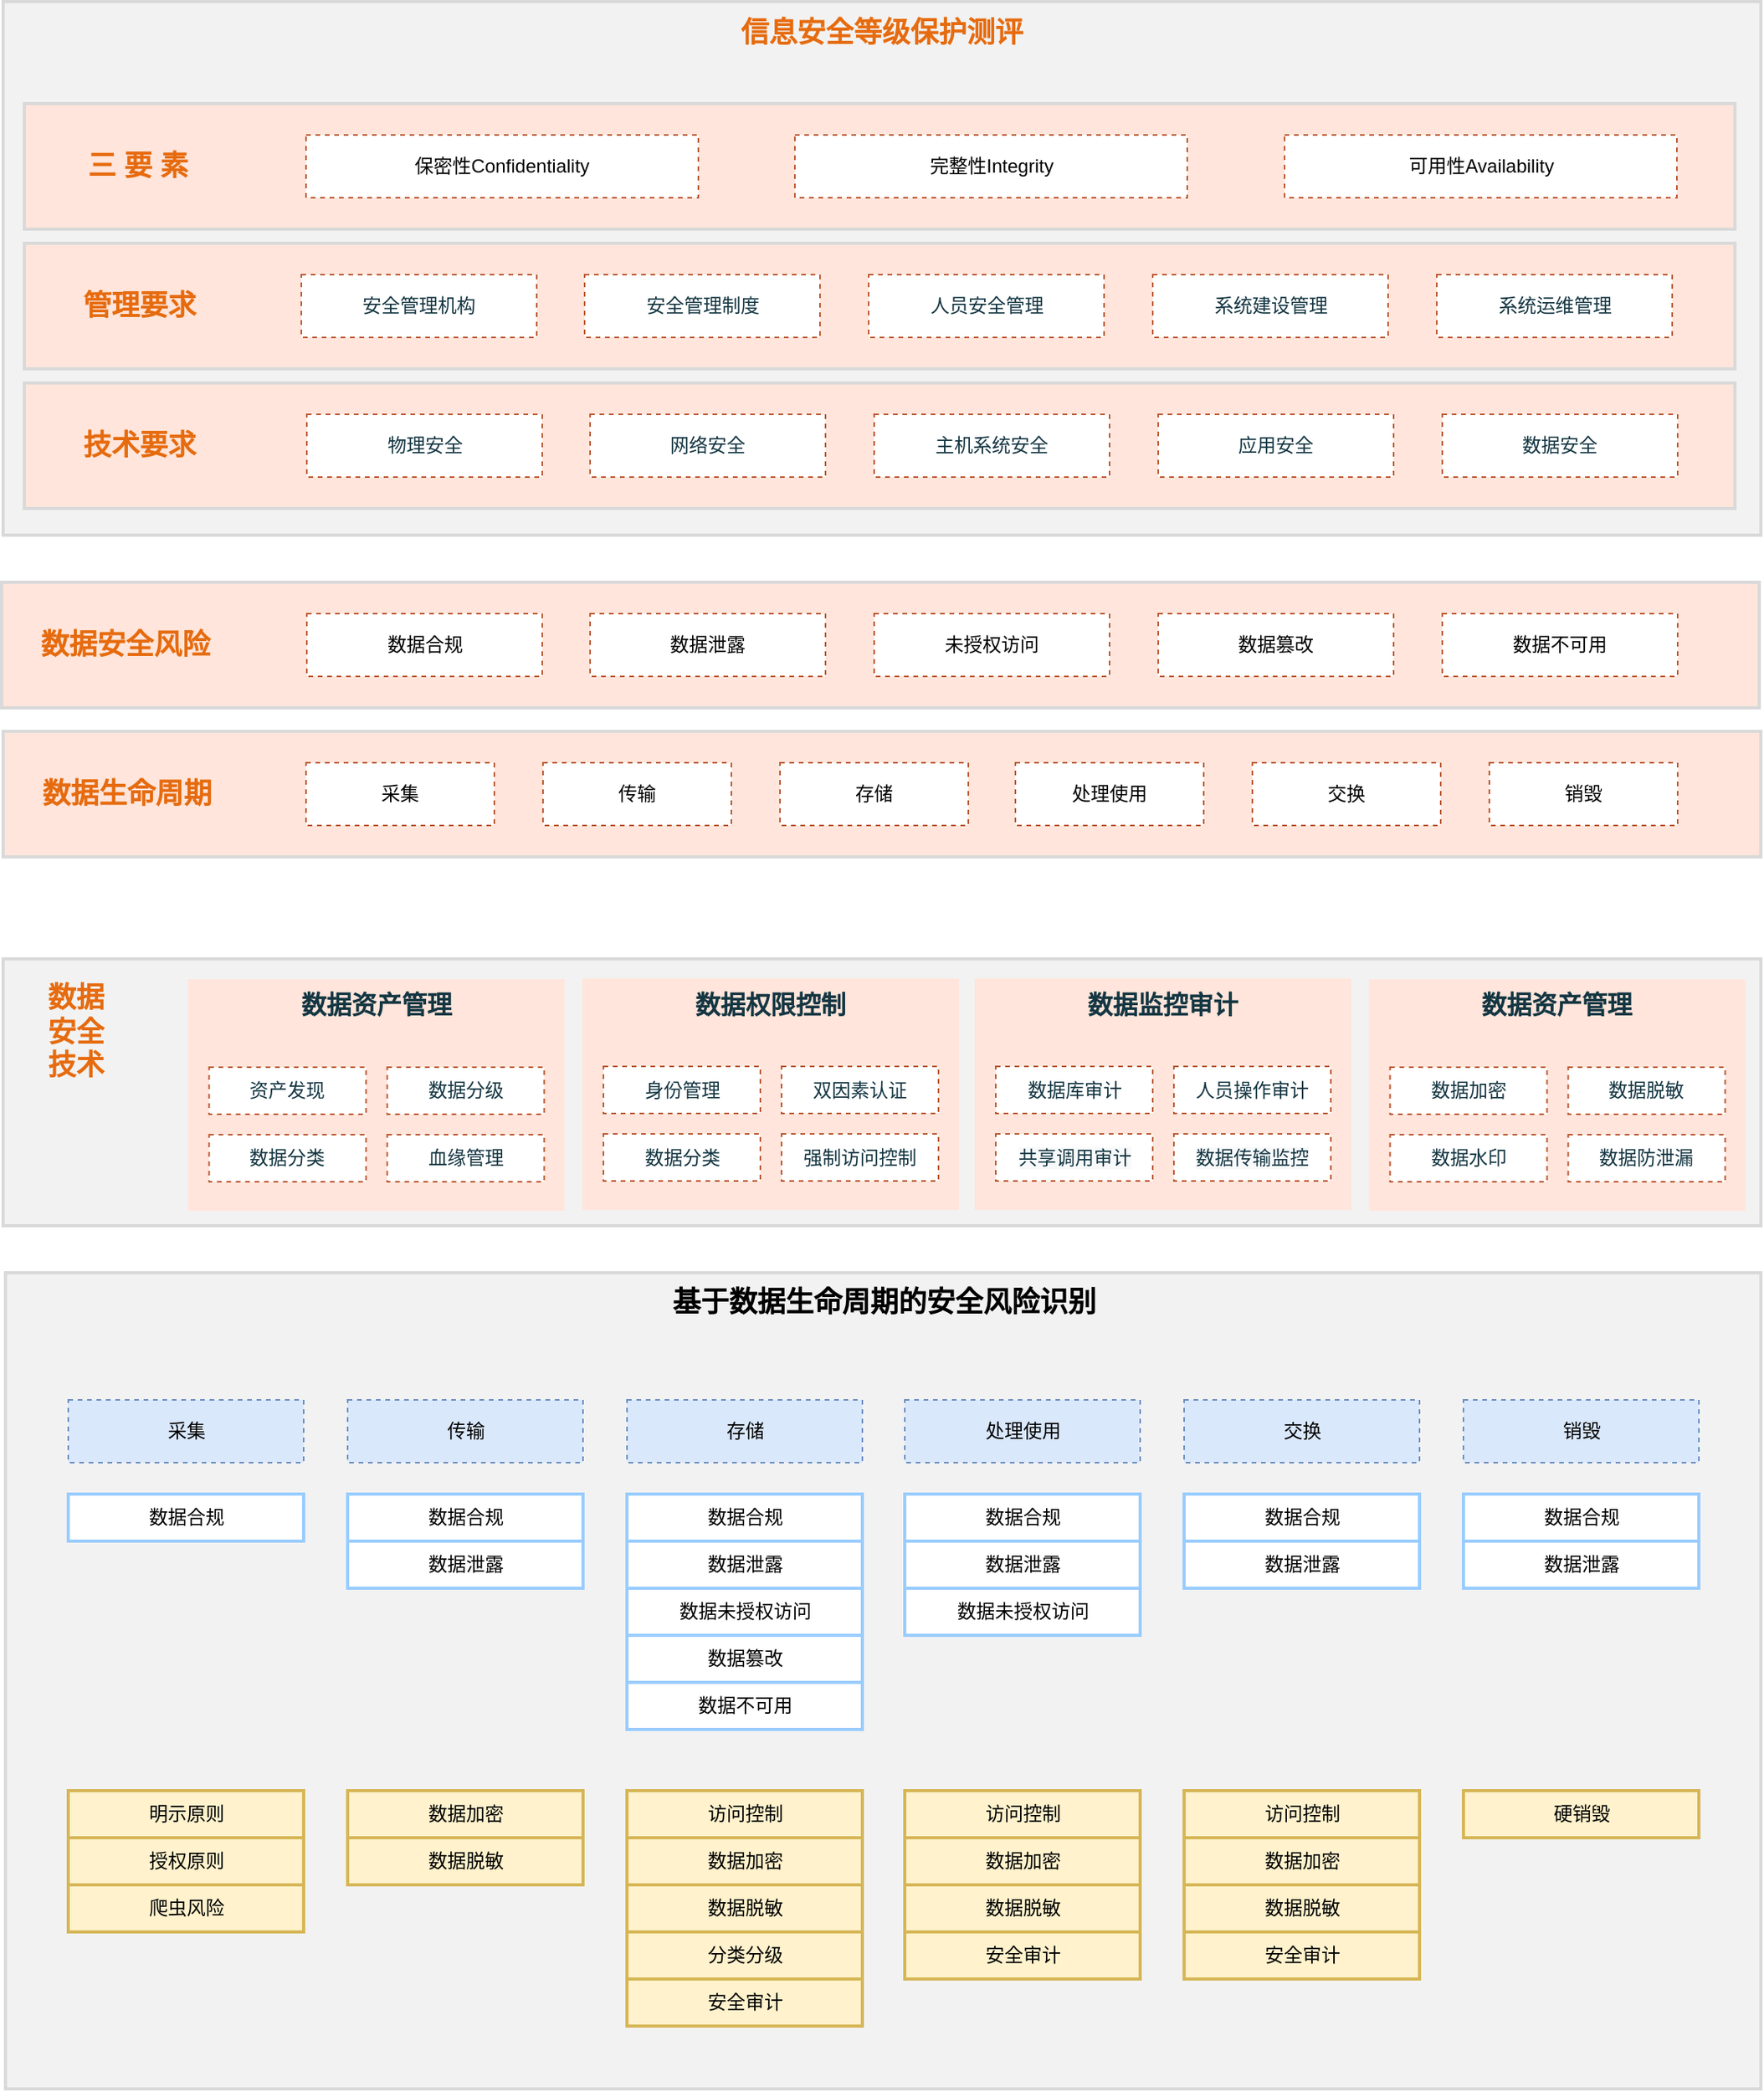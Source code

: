 <mxfile version="16.2.4" type="github">
  <diagram id="-JOhpaFIr6ul0aW_N_dZ" name="第 1 页">
    <mxGraphModel dx="1298" dy="724" grid="1" gridSize="10" guides="1" tooltips="1" connect="1" arrows="1" fold="1" page="1" pageScale="1" pageWidth="827" pageHeight="1169" math="0" shadow="0">
      <root>
        <mxCell id="0" />
        <mxCell id="1" parent="0" />
        <mxCell id="BcR8lCa2Gur--fkkyS4Y-196" value="&lt;span&gt;基于数据生命周期的安全风险识别&lt;/span&gt;" style="whiteSpace=wrap;html=1;fontSize=18;fontStyle=1;strokeWidth=2;fillColor=#F2F2F2;strokeColor=#D9D9D9;verticalAlign=top;spacingTop=2;" vertex="1" parent="1">
          <mxGeometry x="41.5" y="880" width="1118.5" height="520" as="geometry" />
        </mxCell>
        <mxCell id="BcR8lCa2Gur--fkkyS4Y-107" value="" style="whiteSpace=wrap;html=1;fillColor=#FFE5DB;strokeColor=#D9D9D9;fontSize=18;fontStyle=1;fontColor=#143642;strokeWidth=2;" vertex="1" parent="1">
          <mxGeometry x="40" y="535" width="1120" height="80" as="geometry" />
        </mxCell>
        <mxCell id="BcR8lCa2Gur--fkkyS4Y-72" value="" style="whiteSpace=wrap;html=1;fontSize=18;fontStyle=1;strokeWidth=2;fillColor=#F2F2F2;strokeColor=#D9D9D9;" vertex="1" parent="1">
          <mxGeometry x="40" y="70" width="1120" height="340" as="geometry" />
        </mxCell>
        <mxCell id="BcR8lCa2Gur--fkkyS4Y-73" value="信息安全等级保护测评" style="whiteSpace=wrap;html=1;fillColor=none;strokeColor=none;fontStyle=1;fontSize=18;fontColor=#E66B0F;" vertex="1" parent="1">
          <mxGeometry x="481" y="70" width="238" height="40" as="geometry" />
        </mxCell>
        <mxCell id="BcR8lCa2Gur--fkkyS4Y-96" value="" style="whiteSpace=wrap;html=1;fillColor=#FFE5DB;strokeColor=#D9D9D9;fontSize=18;fontStyle=1;fontColor=#143642;strokeWidth=2;" vertex="1" parent="1">
          <mxGeometry x="53.5" y="313" width="1090" height="80" as="geometry" />
        </mxCell>
        <mxCell id="BcR8lCa2Gur--fkkyS4Y-97" value="技术要求" style="whiteSpace=wrap;html=1;fillColor=none;strokeColor=none;fontSize=18;fontStyle=1;fontColor=#E66B0F;" vertex="1" parent="1">
          <mxGeometry x="66.5" y="333" width="120" height="40" as="geometry" />
        </mxCell>
        <mxCell id="BcR8lCa2Gur--fkkyS4Y-98" value="&lt;span style=&quot;color: rgb(20 , 54 , 66)&quot;&gt;物理安全&lt;/span&gt;" style="whiteSpace=wrap;html=1;strokeColor=#BB5933;dashed=1;" vertex="1" parent="1">
          <mxGeometry x="233.5" y="333" width="150" height="40" as="geometry" />
        </mxCell>
        <mxCell id="BcR8lCa2Gur--fkkyS4Y-99" value="&lt;span style=&quot;color: rgb(20 , 54 , 66)&quot;&gt;网络安全&lt;/span&gt;" style="whiteSpace=wrap;html=1;strokeColor=#BB5933;dashed=1;" vertex="1" parent="1">
          <mxGeometry x="414" y="333" width="150" height="40" as="geometry" />
        </mxCell>
        <mxCell id="BcR8lCa2Gur--fkkyS4Y-100" value="&lt;span style=&quot;color: rgb(20 , 54 , 66)&quot;&gt;主机系统安全&lt;/span&gt;" style="whiteSpace=wrap;html=1;strokeColor=#BB5933;dashed=1;" vertex="1" parent="1">
          <mxGeometry x="595" y="333" width="150" height="40" as="geometry" />
        </mxCell>
        <mxCell id="BcR8lCa2Gur--fkkyS4Y-101" value="&lt;span style=&quot;color: rgb(20 , 54 , 66)&quot;&gt;应用安全&lt;/span&gt;" style="whiteSpace=wrap;html=1;strokeColor=#BB5933;dashed=1;" vertex="1" parent="1">
          <mxGeometry x="776" y="333" width="150" height="40" as="geometry" />
        </mxCell>
        <mxCell id="BcR8lCa2Gur--fkkyS4Y-102" value="&lt;span style=&quot;color: rgb(20 , 54 , 66)&quot;&gt;数据安全&lt;/span&gt;" style="whiteSpace=wrap;html=1;strokeColor=#BB5933;dashed=1;" vertex="1" parent="1">
          <mxGeometry x="957" y="333" width="150" height="40" as="geometry" />
        </mxCell>
        <mxCell id="BcR8lCa2Gur--fkkyS4Y-108" value="数据生命周期" style="whiteSpace=wrap;html=1;fillColor=none;strokeColor=none;fontSize=18;fontStyle=1;fontColor=#E66B0F;" vertex="1" parent="1">
          <mxGeometry x="59" y="555" width="120" height="40" as="geometry" />
        </mxCell>
        <mxCell id="BcR8lCa2Gur--fkkyS4Y-109" value="采集" style="whiteSpace=wrap;html=1;strokeColor=#6c8ebf;dashed=1;fillColor=#dae8fc;" vertex="1" parent="1">
          <mxGeometry x="81.5" y="961" width="150" height="40" as="geometry" />
        </mxCell>
        <mxCell id="BcR8lCa2Gur--fkkyS4Y-110" value="传输" style="whiteSpace=wrap;html=1;strokeColor=#6c8ebf;dashed=1;fillColor=#dae8fc;" vertex="1" parent="1">
          <mxGeometry x="259.5" y="961" width="150" height="40" as="geometry" />
        </mxCell>
        <mxCell id="BcR8lCa2Gur--fkkyS4Y-111" value="存储" style="whiteSpace=wrap;html=1;strokeColor=#6c8ebf;dashed=1;fillColor=#dae8fc;" vertex="1" parent="1">
          <mxGeometry x="437.5" y="961" width="150" height="40" as="geometry" />
        </mxCell>
        <mxCell id="BcR8lCa2Gur--fkkyS4Y-112" value="处理使用" style="whiteSpace=wrap;html=1;strokeColor=#6c8ebf;dashed=1;fillColor=#dae8fc;" vertex="1" parent="1">
          <mxGeometry x="614.5" y="961" width="150" height="40" as="geometry" />
        </mxCell>
        <mxCell id="BcR8lCa2Gur--fkkyS4Y-113" value="交换" style="whiteSpace=wrap;html=1;strokeColor=#6c8ebf;dashed=1;fillColor=#dae8fc;" vertex="1" parent="1">
          <mxGeometry x="792.5" y="961" width="150" height="40" as="geometry" />
        </mxCell>
        <mxCell id="BcR8lCa2Gur--fkkyS4Y-114" value="销毁" style="whiteSpace=wrap;html=1;strokeColor=#6c8ebf;dashed=1;fillColor=#dae8fc;" vertex="1" parent="1">
          <mxGeometry x="970.5" y="961" width="150" height="40" as="geometry" />
        </mxCell>
        <mxCell id="BcR8lCa2Gur--fkkyS4Y-115" value="" style="whiteSpace=wrap;html=1;fillColor=#FFE5DB;strokeColor=#D9D9D9;fontSize=18;fontStyle=1;fontColor=#143642;strokeWidth=2;" vertex="1" parent="1">
          <mxGeometry x="53.5" y="224" width="1090" height="80" as="geometry" />
        </mxCell>
        <mxCell id="BcR8lCa2Gur--fkkyS4Y-116" value="管理要求" style="whiteSpace=wrap;html=1;fillColor=none;strokeColor=none;fontSize=18;fontStyle=1;fontColor=#E66B0F;" vertex="1" parent="1">
          <mxGeometry x="66.5" y="244" width="120" height="40" as="geometry" />
        </mxCell>
        <mxCell id="BcR8lCa2Gur--fkkyS4Y-117" value="&lt;span style=&quot;color: rgb(20 , 54 , 66)&quot;&gt;安全管理机构&lt;/span&gt;" style="whiteSpace=wrap;html=1;strokeColor=#BB5933;dashed=1;" vertex="1" parent="1">
          <mxGeometry x="230" y="244" width="150" height="40" as="geometry" />
        </mxCell>
        <mxCell id="BcR8lCa2Gur--fkkyS4Y-118" value="&lt;span style=&quot;color: rgb(20 , 54 , 66)&quot;&gt;安全管理制度&lt;/span&gt;" style="whiteSpace=wrap;html=1;strokeColor=#BB5933;dashed=1;" vertex="1" parent="1">
          <mxGeometry x="410.5" y="244" width="150" height="40" as="geometry" />
        </mxCell>
        <mxCell id="BcR8lCa2Gur--fkkyS4Y-119" value="&lt;span style=&quot;color: rgb(20 , 54 , 66)&quot;&gt;人员安全管理&lt;/span&gt;" style="whiteSpace=wrap;html=1;strokeColor=#BB5933;dashed=1;" vertex="1" parent="1">
          <mxGeometry x="591.5" y="244" width="150" height="40" as="geometry" />
        </mxCell>
        <mxCell id="BcR8lCa2Gur--fkkyS4Y-120" value="&lt;span style=&quot;color: rgb(20 , 54 , 66)&quot;&gt;系统建设管理&lt;/span&gt;" style="whiteSpace=wrap;html=1;strokeColor=#BB5933;dashed=1;" vertex="1" parent="1">
          <mxGeometry x="772.5" y="244" width="150" height="40" as="geometry" />
        </mxCell>
        <mxCell id="BcR8lCa2Gur--fkkyS4Y-121" value="&lt;span style=&quot;color: rgb(20 , 54 , 66)&quot;&gt;系统运维管理&lt;/span&gt;" style="whiteSpace=wrap;html=1;strokeColor=#BB5933;dashed=1;" vertex="1" parent="1">
          <mxGeometry x="953.5" y="244" width="150" height="40" as="geometry" />
        </mxCell>
        <mxCell id="BcR8lCa2Gur--fkkyS4Y-122" value="" style="whiteSpace=wrap;html=1;fillColor=#FFE5DB;strokeColor=#D9D9D9;fontSize=18;fontStyle=1;fontColor=#143642;strokeWidth=2;" vertex="1" parent="1">
          <mxGeometry x="53.5" y="135" width="1090" height="80" as="geometry" />
        </mxCell>
        <mxCell id="BcR8lCa2Gur--fkkyS4Y-123" value="三 要 素" style="whiteSpace=wrap;html=1;fillColor=none;strokeColor=none;fontSize=18;fontStyle=1;fontColor=#E66B0F;" vertex="1" parent="1">
          <mxGeometry x="66" y="155" width="120" height="40" as="geometry" />
        </mxCell>
        <mxCell id="BcR8lCa2Gur--fkkyS4Y-124" value="保密性Confidentiality" style="whiteSpace=wrap;html=1;strokeColor=#BB5933;dashed=1;" vertex="1" parent="1">
          <mxGeometry x="233" y="155" width="250" height="40" as="geometry" />
        </mxCell>
        <mxCell id="BcR8lCa2Gur--fkkyS4Y-126" value="完整性Integrity" style="whiteSpace=wrap;html=1;strokeColor=#BB5933;dashed=1;" vertex="1" parent="1">
          <mxGeometry x="544.5" y="155" width="250" height="40" as="geometry" />
        </mxCell>
        <mxCell id="BcR8lCa2Gur--fkkyS4Y-128" value="可用性Availability" style="whiteSpace=wrap;html=1;strokeColor=#BB5933;dashed=1;" vertex="1" parent="1">
          <mxGeometry x="856.5" y="155" width="250" height="40" as="geometry" />
        </mxCell>
        <mxCell id="BcR8lCa2Gur--fkkyS4Y-129" value="" style="whiteSpace=wrap;html=1;fillColor=#FFE5DB;strokeColor=#D9D9D9;fontSize=18;fontStyle=1;fontColor=#143642;strokeWidth=2;" vertex="1" parent="1">
          <mxGeometry x="39" y="440" width="1120" height="80" as="geometry" />
        </mxCell>
        <mxCell id="BcR8lCa2Gur--fkkyS4Y-130" value="数据安全风险" style="whiteSpace=wrap;html=1;fillColor=none;strokeColor=none;fontSize=18;fontStyle=1;fontColor=#E66B0F;" vertex="1" parent="1">
          <mxGeometry x="58" y="460" width="120" height="40" as="geometry" />
        </mxCell>
        <mxCell id="BcR8lCa2Gur--fkkyS4Y-131" value="数据合规" style="whiteSpace=wrap;html=1;strokeColor=#99CCFF;strokeWidth=2;" vertex="1" parent="1">
          <mxGeometry x="81.5" y="1021" width="150" height="30" as="geometry" />
        </mxCell>
        <mxCell id="BcR8lCa2Gur--fkkyS4Y-132" value="数据泄露" style="whiteSpace=wrap;html=1;strokeColor=#BB5933;dashed=1;" vertex="1" parent="1">
          <mxGeometry x="414" y="460" width="150" height="40" as="geometry" />
        </mxCell>
        <mxCell id="BcR8lCa2Gur--fkkyS4Y-133" value="未授权访问" style="whiteSpace=wrap;html=1;strokeColor=#BB5933;dashed=1;" vertex="1" parent="1">
          <mxGeometry x="595" y="460" width="150" height="40" as="geometry" />
        </mxCell>
        <mxCell id="BcR8lCa2Gur--fkkyS4Y-134" value="数据篡改" style="whiteSpace=wrap;html=1;strokeColor=#BB5933;dashed=1;" vertex="1" parent="1">
          <mxGeometry x="776" y="460" width="150" height="40" as="geometry" />
        </mxCell>
        <mxCell id="BcR8lCa2Gur--fkkyS4Y-136" value="数据不可用" style="whiteSpace=wrap;html=1;strokeColor=#BB5933;dashed=1;" vertex="1" parent="1">
          <mxGeometry x="957" y="460" width="150" height="40" as="geometry" />
        </mxCell>
        <mxCell id="BcR8lCa2Gur--fkkyS4Y-137" value="" style="whiteSpace=wrap;html=1;fontSize=18;fontStyle=1;strokeWidth=2;fillColor=#F2F2F2;strokeColor=#D9D9D9;" vertex="1" parent="1">
          <mxGeometry x="40" y="680" width="1120" height="170" as="geometry" />
        </mxCell>
        <mxCell id="BcR8lCa2Gur--fkkyS4Y-171" value="数据&lt;br&gt;安全&lt;br&gt;技术" style="whiteSpace=wrap;html=1;fontSize=18;fontStyle=1;strokeColor=none;fillColor=none;fontColor=#E66B0F;" vertex="1" parent="1">
          <mxGeometry x="41.5" y="694" width="88.5" height="66.5" as="geometry" />
        </mxCell>
        <mxCell id="BcR8lCa2Gur--fkkyS4Y-192" value="" style="group" vertex="1" connectable="0" parent="1">
          <mxGeometry x="157.75" y="693" width="240" height="147.5" as="geometry" />
        </mxCell>
        <mxCell id="BcR8lCa2Gur--fkkyS4Y-160" value="数据资产管理" style="whiteSpace=wrap;html=1;align=center;verticalAlign=top;fontSize=16;fontStyle=1;fillColor=#FFE5DB;strokeColor=none;fontColor=#143642;" vertex="1" parent="BcR8lCa2Gur--fkkyS4Y-192">
          <mxGeometry width="240" height="147.5" as="geometry" />
        </mxCell>
        <mxCell id="BcR8lCa2Gur--fkkyS4Y-161" value="资产发现" style="whiteSpace=wrap;html=1;fillColor=#FFFFFF;strokeColor=#BB5933;fontColor=#143642;dashed=1;" vertex="1" parent="BcR8lCa2Gur--fkkyS4Y-192">
          <mxGeometry x="13.5" y="56" width="100" height="30" as="geometry" />
        </mxCell>
        <mxCell id="BcR8lCa2Gur--fkkyS4Y-162" value="数据分类" style="whiteSpace=wrap;html=1;fillColor=#FFFFFF;strokeColor=#BB5933;fontColor=#143642;dashed=1;" vertex="1" parent="BcR8lCa2Gur--fkkyS4Y-192">
          <mxGeometry x="13.5" y="99" width="100" height="30" as="geometry" />
        </mxCell>
        <mxCell id="BcR8lCa2Gur--fkkyS4Y-163" value="数据分级" style="whiteSpace=wrap;html=1;fillColor=#FFFFFF;strokeColor=#BB5933;fontColor=#143642;dashed=1;" vertex="1" parent="BcR8lCa2Gur--fkkyS4Y-192">
          <mxGeometry x="127" y="56" width="100" height="30" as="geometry" />
        </mxCell>
        <mxCell id="BcR8lCa2Gur--fkkyS4Y-170" value="血缘管理" style="whiteSpace=wrap;html=1;fillColor=#FFFFFF;strokeColor=#BB5933;fontColor=#143642;dashed=1;" vertex="1" parent="BcR8lCa2Gur--fkkyS4Y-192">
          <mxGeometry x="127" y="99" width="100" height="30" as="geometry" />
        </mxCell>
        <mxCell id="BcR8lCa2Gur--fkkyS4Y-193" value="" style="group" vertex="1" connectable="0" parent="1">
          <mxGeometry x="409" y="692.5" width="240" height="147.5" as="geometry" />
        </mxCell>
        <mxCell id="BcR8lCa2Gur--fkkyS4Y-177" value="数据权限控制" style="whiteSpace=wrap;html=1;align=center;verticalAlign=top;fontSize=16;fontStyle=1;fillColor=#FFE5DB;strokeColor=none;fontColor=#143642;" vertex="1" parent="BcR8lCa2Gur--fkkyS4Y-193">
          <mxGeometry width="240" height="147.5" as="geometry" />
        </mxCell>
        <mxCell id="BcR8lCa2Gur--fkkyS4Y-178" value="身份管理" style="whiteSpace=wrap;html=1;fillColor=#FFFFFF;strokeColor=#BB5933;fontColor=#143642;dashed=1;" vertex="1" parent="BcR8lCa2Gur--fkkyS4Y-193">
          <mxGeometry x="13.5" y="56" width="100" height="30" as="geometry" />
        </mxCell>
        <mxCell id="BcR8lCa2Gur--fkkyS4Y-179" value="数据分类" style="whiteSpace=wrap;html=1;fillColor=#FFFFFF;strokeColor=#BB5933;fontColor=#143642;dashed=1;" vertex="1" parent="BcR8lCa2Gur--fkkyS4Y-193">
          <mxGeometry x="13.5" y="99" width="100" height="30" as="geometry" />
        </mxCell>
        <mxCell id="BcR8lCa2Gur--fkkyS4Y-180" value="双因素认证" style="whiteSpace=wrap;html=1;fillColor=#FFFFFF;strokeColor=#BB5933;fontColor=#143642;dashed=1;" vertex="1" parent="BcR8lCa2Gur--fkkyS4Y-193">
          <mxGeometry x="127" y="56" width="100" height="30" as="geometry" />
        </mxCell>
        <mxCell id="BcR8lCa2Gur--fkkyS4Y-181" value="强制访问控制" style="whiteSpace=wrap;html=1;fillColor=#FFFFFF;strokeColor=#BB5933;fontColor=#143642;dashed=1;" vertex="1" parent="BcR8lCa2Gur--fkkyS4Y-193">
          <mxGeometry x="127" y="99" width="100" height="30" as="geometry" />
        </mxCell>
        <mxCell id="BcR8lCa2Gur--fkkyS4Y-194" value="" style="group" vertex="1" connectable="0" parent="1">
          <mxGeometry x="659" y="692.5" width="240" height="147.5" as="geometry" />
        </mxCell>
        <mxCell id="BcR8lCa2Gur--fkkyS4Y-182" value="数据监控审计" style="whiteSpace=wrap;html=1;align=center;verticalAlign=top;fontSize=16;fontStyle=1;fillColor=#FFE5DB;strokeColor=none;fontColor=#143642;" vertex="1" parent="BcR8lCa2Gur--fkkyS4Y-194">
          <mxGeometry width="240" height="147.5" as="geometry" />
        </mxCell>
        <mxCell id="BcR8lCa2Gur--fkkyS4Y-183" value="数据库审计" style="whiteSpace=wrap;html=1;fillColor=#FFFFFF;strokeColor=#BB5933;fontColor=#143642;dashed=1;" vertex="1" parent="BcR8lCa2Gur--fkkyS4Y-194">
          <mxGeometry x="13.5" y="56" width="100" height="30" as="geometry" />
        </mxCell>
        <mxCell id="BcR8lCa2Gur--fkkyS4Y-184" value="&#xa;&#xa;&lt;span style=&quot;color: rgb(20, 54, 66); font-family: helvetica; font-size: 12px; font-style: normal; font-weight: 400; letter-spacing: normal; text-align: center; text-indent: 0px; text-transform: none; word-spacing: 0px; background-color: rgb(248, 249, 250); display: inline; float: none;&quot;&gt;共享调用审计&lt;/span&gt;&#xa;&#xa;" style="whiteSpace=wrap;html=1;fillColor=#FFFFFF;strokeColor=#BB5933;fontColor=#143642;dashed=1;" vertex="1" parent="BcR8lCa2Gur--fkkyS4Y-194">
          <mxGeometry x="13.5" y="99" width="100" height="30" as="geometry" />
        </mxCell>
        <mxCell id="BcR8lCa2Gur--fkkyS4Y-185" value="人员操作审计" style="whiteSpace=wrap;html=1;fillColor=#FFFFFF;strokeColor=#BB5933;fontColor=#143642;dashed=1;" vertex="1" parent="BcR8lCa2Gur--fkkyS4Y-194">
          <mxGeometry x="127" y="56" width="100" height="30" as="geometry" />
        </mxCell>
        <mxCell id="BcR8lCa2Gur--fkkyS4Y-186" value="&#xa;&#xa;&lt;span style=&quot;color: rgb(20, 54, 66); font-family: helvetica; font-size: 12px; font-style: normal; font-weight: 400; letter-spacing: normal; text-align: center; text-indent: 0px; text-transform: none; word-spacing: 0px; background-color: rgb(248, 249, 250); display: inline; float: none;&quot;&gt;数据传输监控&lt;/span&gt;&#xa;&#xa;" style="whiteSpace=wrap;html=1;fillColor=#FFFFFF;strokeColor=#BB5933;fontColor=#143642;dashed=1;" vertex="1" parent="BcR8lCa2Gur--fkkyS4Y-194">
          <mxGeometry x="127" y="99" width="100" height="30" as="geometry" />
        </mxCell>
        <mxCell id="BcR8lCa2Gur--fkkyS4Y-195" value="" style="group" vertex="1" connectable="0" parent="1">
          <mxGeometry x="910.25" y="693" width="240" height="147.5" as="geometry" />
        </mxCell>
        <mxCell id="BcR8lCa2Gur--fkkyS4Y-187" value="数据资产管理" style="whiteSpace=wrap;html=1;align=center;verticalAlign=top;fontSize=16;fontStyle=1;fillColor=#FFE5DB;strokeColor=none;fontColor=#143642;" vertex="1" parent="BcR8lCa2Gur--fkkyS4Y-195">
          <mxGeometry width="240" height="147.5" as="geometry" />
        </mxCell>
        <mxCell id="BcR8lCa2Gur--fkkyS4Y-188" value="数据加密" style="whiteSpace=wrap;html=1;fillColor=#FFFFFF;strokeColor=#BB5933;fontColor=#143642;dashed=1;" vertex="1" parent="BcR8lCa2Gur--fkkyS4Y-195">
          <mxGeometry x="13.5" y="56" width="100" height="30" as="geometry" />
        </mxCell>
        <mxCell id="BcR8lCa2Gur--fkkyS4Y-189" value="数据水印" style="whiteSpace=wrap;html=1;fillColor=#FFFFFF;strokeColor=#BB5933;fontColor=#143642;dashed=1;" vertex="1" parent="BcR8lCa2Gur--fkkyS4Y-195">
          <mxGeometry x="13.5" y="99" width="100" height="30" as="geometry" />
        </mxCell>
        <mxCell id="BcR8lCa2Gur--fkkyS4Y-190" value="数据脱敏" style="whiteSpace=wrap;html=1;fillColor=#FFFFFF;strokeColor=#BB5933;fontColor=#143642;dashed=1;" vertex="1" parent="BcR8lCa2Gur--fkkyS4Y-195">
          <mxGeometry x="127" y="56" width="100" height="30" as="geometry" />
        </mxCell>
        <mxCell id="BcR8lCa2Gur--fkkyS4Y-191" value="数据防泄漏" style="whiteSpace=wrap;html=1;fillColor=#FFFFFF;strokeColor=#BB5933;fontColor=#143642;dashed=1;" vertex="1" parent="BcR8lCa2Gur--fkkyS4Y-195">
          <mxGeometry x="127" y="99" width="100" height="30" as="geometry" />
        </mxCell>
        <mxCell id="BcR8lCa2Gur--fkkyS4Y-233" value="硬销毁" style="whiteSpace=wrap;html=1;strokeColor=#d6b656;strokeWidth=2;fillColor=#fff2cc;" vertex="1" parent="1">
          <mxGeometry x="970.5" y="1210" width="150" height="30" as="geometry" />
        </mxCell>
        <mxCell id="BcR8lCa2Gur--fkkyS4Y-237" value="" style="group" vertex="1" connectable="0" parent="1">
          <mxGeometry x="81.5" y="1210" width="150" height="90" as="geometry" />
        </mxCell>
        <mxCell id="BcR8lCa2Gur--fkkyS4Y-214" value="明示原则" style="whiteSpace=wrap;html=1;strokeColor=#d6b656;strokeWidth=2;fillColor=#fff2cc;" vertex="1" parent="BcR8lCa2Gur--fkkyS4Y-237">
          <mxGeometry width="150" height="30" as="geometry" />
        </mxCell>
        <mxCell id="BcR8lCa2Gur--fkkyS4Y-215" value="授权原则" style="whiteSpace=wrap;html=1;strokeColor=#d6b656;strokeWidth=2;fillColor=#fff2cc;" vertex="1" parent="BcR8lCa2Gur--fkkyS4Y-237">
          <mxGeometry y="30" width="150" height="30" as="geometry" />
        </mxCell>
        <mxCell id="BcR8lCa2Gur--fkkyS4Y-216" value="爬虫风险" style="whiteSpace=wrap;html=1;strokeColor=#d6b656;strokeWidth=2;fillColor=#fff2cc;" vertex="1" parent="BcR8lCa2Gur--fkkyS4Y-237">
          <mxGeometry y="60" width="150" height="30" as="geometry" />
        </mxCell>
        <mxCell id="BcR8lCa2Gur--fkkyS4Y-235" value="爬虫风险" style="whiteSpace=wrap;html=1;strokeColor=#d6b656;strokeWidth=2;fillColor=#fff2cc;" vertex="1" parent="BcR8lCa2Gur--fkkyS4Y-237">
          <mxGeometry y="60" width="150" height="30" as="geometry" />
        </mxCell>
        <mxCell id="BcR8lCa2Gur--fkkyS4Y-238" value="" style="group" vertex="1" connectable="0" parent="1">
          <mxGeometry x="259.5" y="1210" width="150" height="60" as="geometry" />
        </mxCell>
        <mxCell id="BcR8lCa2Gur--fkkyS4Y-218" value="数据加密" style="whiteSpace=wrap;html=1;strokeColor=#d6b656;strokeWidth=2;fillColor=#fff2cc;" vertex="1" parent="BcR8lCa2Gur--fkkyS4Y-238">
          <mxGeometry width="150" height="30" as="geometry" />
        </mxCell>
        <mxCell id="BcR8lCa2Gur--fkkyS4Y-219" value="数据脱敏" style="whiteSpace=wrap;html=1;strokeColor=#d6b656;strokeWidth=2;fillColor=#fff2cc;" vertex="1" parent="BcR8lCa2Gur--fkkyS4Y-238">
          <mxGeometry y="30" width="150" height="30" as="geometry" />
        </mxCell>
        <mxCell id="BcR8lCa2Gur--fkkyS4Y-239" value="" style="group" vertex="1" connectable="0" parent="1">
          <mxGeometry x="437.5" y="1210" width="150" height="150" as="geometry" />
        </mxCell>
        <mxCell id="BcR8lCa2Gur--fkkyS4Y-220" value="访问控制" style="whiteSpace=wrap;html=1;strokeColor=#d6b656;strokeWidth=2;fillColor=#fff2cc;" vertex="1" parent="BcR8lCa2Gur--fkkyS4Y-239">
          <mxGeometry width="150" height="30" as="geometry" />
        </mxCell>
        <mxCell id="BcR8lCa2Gur--fkkyS4Y-221" value="数据加密" style="whiteSpace=wrap;html=1;strokeColor=#d6b656;strokeWidth=2;fillColor=#fff2cc;" vertex="1" parent="BcR8lCa2Gur--fkkyS4Y-239">
          <mxGeometry y="30" width="150" height="30" as="geometry" />
        </mxCell>
        <mxCell id="BcR8lCa2Gur--fkkyS4Y-223" value="安全审计" style="whiteSpace=wrap;html=1;strokeColor=#d6b656;strokeWidth=2;fillColor=#fff2cc;" vertex="1" parent="BcR8lCa2Gur--fkkyS4Y-239">
          <mxGeometry y="120" width="150" height="30" as="geometry" />
        </mxCell>
        <mxCell id="BcR8lCa2Gur--fkkyS4Y-224" value="分类分级" style="whiteSpace=wrap;html=1;strokeColor=#d6b656;strokeWidth=2;fillColor=#fff2cc;" vertex="1" parent="BcR8lCa2Gur--fkkyS4Y-239">
          <mxGeometry y="90" width="150" height="30" as="geometry" />
        </mxCell>
        <mxCell id="BcR8lCa2Gur--fkkyS4Y-236" value="数据脱敏" style="whiteSpace=wrap;html=1;strokeColor=#d6b656;strokeWidth=2;fillColor=#fff2cc;" vertex="1" parent="BcR8lCa2Gur--fkkyS4Y-239">
          <mxGeometry y="60" width="150" height="30" as="geometry" />
        </mxCell>
        <mxCell id="BcR8lCa2Gur--fkkyS4Y-240" value="" style="group" vertex="1" connectable="0" parent="1">
          <mxGeometry x="614.5" y="1210" width="150" height="120" as="geometry" />
        </mxCell>
        <mxCell id="BcR8lCa2Gur--fkkyS4Y-225" value="访问控制" style="whiteSpace=wrap;html=1;strokeColor=#d6b656;strokeWidth=2;fillColor=#fff2cc;" vertex="1" parent="BcR8lCa2Gur--fkkyS4Y-240">
          <mxGeometry width="150" height="30" as="geometry" />
        </mxCell>
        <mxCell id="BcR8lCa2Gur--fkkyS4Y-226" value="数据加密" style="whiteSpace=wrap;html=1;strokeColor=#d6b656;strokeWidth=2;fillColor=#fff2cc;" vertex="1" parent="BcR8lCa2Gur--fkkyS4Y-240">
          <mxGeometry y="30" width="150" height="30" as="geometry" />
        </mxCell>
        <mxCell id="BcR8lCa2Gur--fkkyS4Y-227" value="数据脱敏" style="whiteSpace=wrap;html=1;strokeColor=#d6b656;strokeWidth=2;fillColor=#fff2cc;" vertex="1" parent="BcR8lCa2Gur--fkkyS4Y-240">
          <mxGeometry y="60" width="150" height="30" as="geometry" />
        </mxCell>
        <mxCell id="BcR8lCa2Gur--fkkyS4Y-231" value="安全审计" style="whiteSpace=wrap;html=1;strokeColor=#d6b656;strokeWidth=2;fillColor=#fff2cc;" vertex="1" parent="BcR8lCa2Gur--fkkyS4Y-240">
          <mxGeometry y="90" width="150" height="30" as="geometry" />
        </mxCell>
        <mxCell id="BcR8lCa2Gur--fkkyS4Y-241" value="" style="group" vertex="1" connectable="0" parent="1">
          <mxGeometry x="792.5" y="1210" width="150" height="120" as="geometry" />
        </mxCell>
        <mxCell id="BcR8lCa2Gur--fkkyS4Y-228" value="访问控制" style="whiteSpace=wrap;html=1;strokeColor=#d6b656;strokeWidth=2;fillColor=#fff2cc;" vertex="1" parent="BcR8lCa2Gur--fkkyS4Y-241">
          <mxGeometry width="150" height="30" as="geometry" />
        </mxCell>
        <mxCell id="BcR8lCa2Gur--fkkyS4Y-229" value="数据加密" style="whiteSpace=wrap;html=1;strokeColor=#d6b656;strokeWidth=2;fillColor=#fff2cc;" vertex="1" parent="BcR8lCa2Gur--fkkyS4Y-241">
          <mxGeometry y="30" width="150" height="30" as="geometry" />
        </mxCell>
        <mxCell id="BcR8lCa2Gur--fkkyS4Y-230" value="数据脱敏" style="whiteSpace=wrap;html=1;strokeColor=#d6b656;strokeWidth=2;fillColor=#fff2cc;" vertex="1" parent="BcR8lCa2Gur--fkkyS4Y-241">
          <mxGeometry y="60" width="150" height="30" as="geometry" />
        </mxCell>
        <mxCell id="BcR8lCa2Gur--fkkyS4Y-232" value="安全审计" style="whiteSpace=wrap;html=1;strokeColor=#d6b656;strokeWidth=2;fillColor=#fff2cc;" vertex="1" parent="BcR8lCa2Gur--fkkyS4Y-241">
          <mxGeometry y="90" width="150" height="30" as="geometry" />
        </mxCell>
        <mxCell id="BcR8lCa2Gur--fkkyS4Y-242" value="" style="group" vertex="1" connectable="0" parent="1">
          <mxGeometry x="970.5" y="1021" width="150" height="60" as="geometry" />
        </mxCell>
        <mxCell id="BcR8lCa2Gur--fkkyS4Y-202" value="数据合规" style="whiteSpace=wrap;html=1;strokeColor=#99CCFF;strokeWidth=2;" vertex="1" parent="BcR8lCa2Gur--fkkyS4Y-242">
          <mxGeometry width="150" height="30" as="geometry" />
        </mxCell>
        <mxCell id="BcR8lCa2Gur--fkkyS4Y-212" value="数据泄露" style="whiteSpace=wrap;html=1;strokeColor=#99CCFF;strokeWidth=2;" vertex="1" parent="BcR8lCa2Gur--fkkyS4Y-242">
          <mxGeometry y="30" width="150" height="30" as="geometry" />
        </mxCell>
        <mxCell id="BcR8lCa2Gur--fkkyS4Y-243" value="" style="group" vertex="1" connectable="0" parent="1">
          <mxGeometry x="792.5" y="1021" width="150" height="60" as="geometry" />
        </mxCell>
        <mxCell id="BcR8lCa2Gur--fkkyS4Y-201" value="数据合规" style="whiteSpace=wrap;html=1;strokeColor=#99CCFF;strokeWidth=2;" vertex="1" parent="BcR8lCa2Gur--fkkyS4Y-243">
          <mxGeometry width="150" height="30" as="geometry" />
        </mxCell>
        <mxCell id="BcR8lCa2Gur--fkkyS4Y-234" value="数据泄露" style="whiteSpace=wrap;html=1;strokeColor=#99CCFF;strokeWidth=2;" vertex="1" parent="BcR8lCa2Gur--fkkyS4Y-243">
          <mxGeometry y="30" width="150" height="30" as="geometry" />
        </mxCell>
        <mxCell id="BcR8lCa2Gur--fkkyS4Y-244" value="" style="group" vertex="1" connectable="0" parent="1">
          <mxGeometry x="614.5" y="1021" width="150" height="90" as="geometry" />
        </mxCell>
        <mxCell id="BcR8lCa2Gur--fkkyS4Y-200" value="数据合规" style="whiteSpace=wrap;html=1;strokeColor=#99CCFF;strokeWidth=2;" vertex="1" parent="BcR8lCa2Gur--fkkyS4Y-244">
          <mxGeometry width="150" height="30" as="geometry" />
        </mxCell>
        <mxCell id="BcR8lCa2Gur--fkkyS4Y-208" value="数据泄露" style="whiteSpace=wrap;html=1;strokeColor=#99CCFF;strokeWidth=2;" vertex="1" parent="BcR8lCa2Gur--fkkyS4Y-244">
          <mxGeometry y="30" width="150" height="30" as="geometry" />
        </mxCell>
        <mxCell id="BcR8lCa2Gur--fkkyS4Y-210" value="数据未授权访问" style="whiteSpace=wrap;html=1;strokeColor=#99CCFF;strokeWidth=2;" vertex="1" parent="BcR8lCa2Gur--fkkyS4Y-244">
          <mxGeometry y="60" width="150" height="30" as="geometry" />
        </mxCell>
        <mxCell id="BcR8lCa2Gur--fkkyS4Y-245" value="" style="group" vertex="1" connectable="0" parent="1">
          <mxGeometry x="437.5" y="1021" width="150" height="150" as="geometry" />
        </mxCell>
        <mxCell id="BcR8lCa2Gur--fkkyS4Y-199" value="数据合规" style="whiteSpace=wrap;html=1;strokeColor=#99CCFF;strokeWidth=2;" vertex="1" parent="BcR8lCa2Gur--fkkyS4Y-245">
          <mxGeometry width="150" height="30" as="geometry" />
        </mxCell>
        <mxCell id="BcR8lCa2Gur--fkkyS4Y-204" value="数据泄露" style="whiteSpace=wrap;html=1;strokeColor=#99CCFF;strokeWidth=2;" vertex="1" parent="BcR8lCa2Gur--fkkyS4Y-245">
          <mxGeometry y="30" width="150" height="30" as="geometry" />
        </mxCell>
        <mxCell id="BcR8lCa2Gur--fkkyS4Y-205" value="数据未授权访问" style="whiteSpace=wrap;html=1;strokeColor=#99CCFF;strokeWidth=2;" vertex="1" parent="BcR8lCa2Gur--fkkyS4Y-245">
          <mxGeometry y="60" width="150" height="30" as="geometry" />
        </mxCell>
        <mxCell id="BcR8lCa2Gur--fkkyS4Y-206" value="数据篡改" style="whiteSpace=wrap;html=1;strokeColor=#99CCFF;strokeWidth=2;" vertex="1" parent="BcR8lCa2Gur--fkkyS4Y-245">
          <mxGeometry y="90" width="150" height="30" as="geometry" />
        </mxCell>
        <mxCell id="BcR8lCa2Gur--fkkyS4Y-207" value="数据不可用" style="whiteSpace=wrap;html=1;strokeColor=#99CCFF;strokeWidth=2;" vertex="1" parent="BcR8lCa2Gur--fkkyS4Y-245">
          <mxGeometry y="120" width="150" height="30" as="geometry" />
        </mxCell>
        <mxCell id="BcR8lCa2Gur--fkkyS4Y-249" value="" style="group" vertex="1" connectable="0" parent="1">
          <mxGeometry x="259.5" y="1021" width="150" height="60" as="geometry" />
        </mxCell>
        <mxCell id="BcR8lCa2Gur--fkkyS4Y-198" value="数据合规" style="whiteSpace=wrap;html=1;strokeColor=#99CCFF;strokeWidth=2;" vertex="1" parent="BcR8lCa2Gur--fkkyS4Y-249">
          <mxGeometry width="150" height="30" as="geometry" />
        </mxCell>
        <mxCell id="BcR8lCa2Gur--fkkyS4Y-203" value="数据泄露" style="whiteSpace=wrap;html=1;strokeColor=#99CCFF;strokeWidth=2;" vertex="1" parent="BcR8lCa2Gur--fkkyS4Y-249">
          <mxGeometry y="30" width="150" height="30" as="geometry" />
        </mxCell>
        <mxCell id="BcR8lCa2Gur--fkkyS4Y-254" value="数据合规" style="whiteSpace=wrap;html=1;strokeColor=#BB5933;dashed=1;" vertex="1" parent="1">
          <mxGeometry x="233.5" y="460" width="150" height="40" as="geometry" />
        </mxCell>
        <mxCell id="BcR8lCa2Gur--fkkyS4Y-255" value="采集" style="whiteSpace=wrap;html=1;strokeColor=#BB5933;dashed=1;" vertex="1" parent="1">
          <mxGeometry x="233" y="555" width="120" height="40" as="geometry" />
        </mxCell>
        <mxCell id="BcR8lCa2Gur--fkkyS4Y-256" value="传输" style="whiteSpace=wrap;html=1;strokeColor=#BB5933;dashed=1;" vertex="1" parent="1">
          <mxGeometry x="384" y="555" width="120" height="40" as="geometry" />
        </mxCell>
        <mxCell id="BcR8lCa2Gur--fkkyS4Y-257" value="存储" style="whiteSpace=wrap;html=1;strokeColor=#BB5933;dashed=1;" vertex="1" parent="1">
          <mxGeometry x="535" y="555" width="120" height="40" as="geometry" />
        </mxCell>
        <mxCell id="BcR8lCa2Gur--fkkyS4Y-258" value="处理使用" style="whiteSpace=wrap;html=1;strokeColor=#BB5933;dashed=1;" vertex="1" parent="1">
          <mxGeometry x="685" y="555" width="120" height="40" as="geometry" />
        </mxCell>
        <mxCell id="BcR8lCa2Gur--fkkyS4Y-259" value="交换" style="whiteSpace=wrap;html=1;strokeColor=#BB5933;dashed=1;" vertex="1" parent="1">
          <mxGeometry x="836" y="555" width="120" height="40" as="geometry" />
        </mxCell>
        <mxCell id="BcR8lCa2Gur--fkkyS4Y-260" value="销毁" style="whiteSpace=wrap;html=1;strokeColor=#BB5933;dashed=1;" vertex="1" parent="1">
          <mxGeometry x="987" y="555" width="120" height="40" as="geometry" />
        </mxCell>
      </root>
    </mxGraphModel>
  </diagram>
</mxfile>
